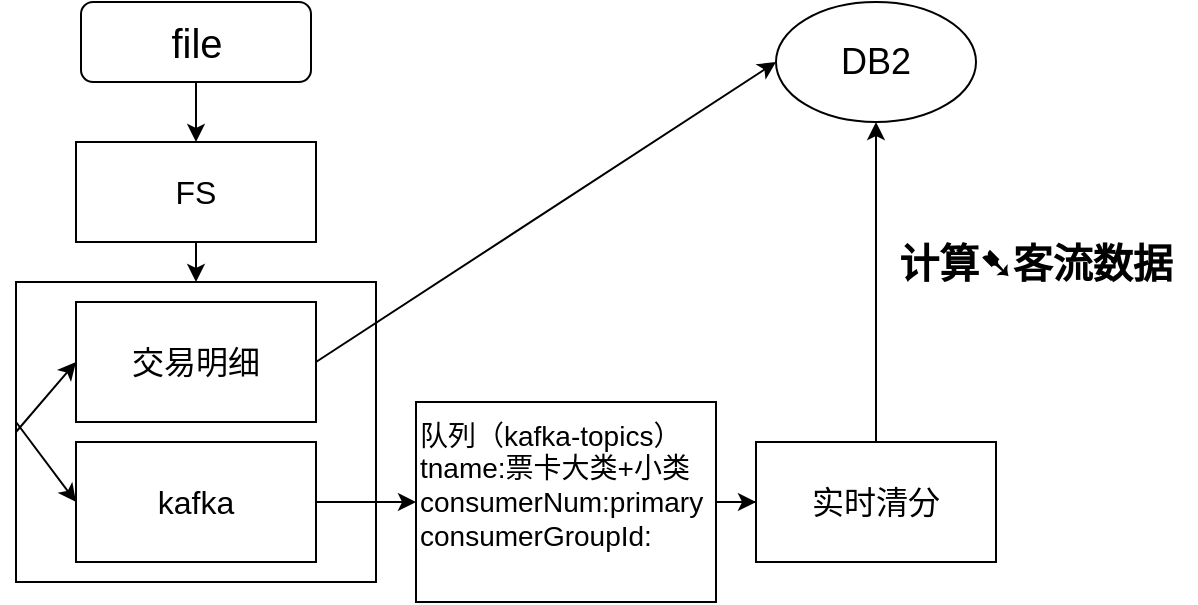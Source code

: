 <mxfile version="13.7.3" type="github"><diagram id="iS3BoglDQVZnNDeGjJ8N" name="Page-1"><mxGraphModel dx="1117" dy="1839" grid="1" gridSize="10" guides="1" tooltips="1" connect="1" arrows="1" fold="1" page="1" pageScale="1" pageWidth="827" pageHeight="1169" math="0" shadow="0"><root><mxCell id="0"/><mxCell id="1" parent="0"/><mxCell id="N86wUn1-n-B3mMmjWd5P-5" value="" style="rounded=0;whiteSpace=wrap;html=1;" vertex="1" parent="1"><mxGeometry x="180" y="-960" width="180" height="150" as="geometry"/></mxCell><mxCell id="N86wUn1-n-B3mMmjWd5P-7" value="" style="edgeStyle=orthogonalEdgeStyle;rounded=0;orthogonalLoop=1;jettySize=auto;html=1;" edge="1" parent="1" source="N86wUn1-n-B3mMmjWd5P-2" target="N86wUn1-n-B3mMmjWd5P-6"><mxGeometry relative="1" as="geometry"/></mxCell><mxCell id="N86wUn1-n-B3mMmjWd5P-2" value="&lt;font style=&quot;font-size: 20px&quot;&gt;file&lt;/font&gt;" style="rounded=1;whiteSpace=wrap;html=1;" vertex="1" parent="1"><mxGeometry x="212.5" y="-1100" width="115" height="40" as="geometry"/></mxCell><mxCell id="N86wUn1-n-B3mMmjWd5P-3" value="&lt;font style=&quot;font-size: 16px&quot;&gt;交易明细&lt;/font&gt;" style="rounded=0;whiteSpace=wrap;html=1;" vertex="1" parent="1"><mxGeometry x="210" y="-950" width="120" height="60" as="geometry"/></mxCell><mxCell id="N86wUn1-n-B3mMmjWd5P-4" value="&lt;font style=&quot;font-size: 16px&quot;&gt;kafka&lt;/font&gt;" style="rounded=0;whiteSpace=wrap;html=1;" vertex="1" parent="1"><mxGeometry x="210" y="-880" width="120" height="60" as="geometry"/></mxCell><mxCell id="N86wUn1-n-B3mMmjWd5P-6" value="&lt;font style=&quot;font-size: 16px&quot;&gt;FS&lt;/font&gt;" style="rounded=0;whiteSpace=wrap;html=1;" vertex="1" parent="1"><mxGeometry x="210" y="-1030" width="120" height="50" as="geometry"/></mxCell><mxCell id="N86wUn1-n-B3mMmjWd5P-11" value="" style="endArrow=classic;html=1;exitX=1;exitY=0.5;exitDx=0;exitDy=0;entryX=0;entryY=0.5;entryDx=0;entryDy=0;" edge="1" parent="1" source="N86wUn1-n-B3mMmjWd5P-3" target="N86wUn1-n-B3mMmjWd5P-12"><mxGeometry width="50" height="50" relative="1" as="geometry"><mxPoint x="450" y="-930" as="sourcePoint"/><mxPoint x="480" y="-970" as="targetPoint"/></mxGeometry></mxCell><mxCell id="N86wUn1-n-B3mMmjWd5P-12" value="&lt;font style=&quot;font-size: 18px&quot;&gt;DB2&lt;/font&gt;" style="ellipse;whiteSpace=wrap;html=1;" vertex="1" parent="1"><mxGeometry x="560" y="-1100" width="100" height="60" as="geometry"/></mxCell><mxCell id="N86wUn1-n-B3mMmjWd5P-21" value="" style="edgeStyle=orthogonalEdgeStyle;rounded=0;orthogonalLoop=1;jettySize=auto;html=1;" edge="1" parent="1" source="N86wUn1-n-B3mMmjWd5P-14" target="N86wUn1-n-B3mMmjWd5P-19"><mxGeometry relative="1" as="geometry"/></mxCell><mxCell id="N86wUn1-n-B3mMmjWd5P-14" value="&lt;font style=&quot;font-size: 14px&quot;&gt;队列（kafka-topics）&lt;br&gt;tname:票卡大类+小类&lt;br&gt;consumerNum:primary&lt;br&gt;consumerGroupId:&lt;br&gt;&lt;br&gt;&lt;/font&gt;" style="rounded=0;whiteSpace=wrap;html=1;align=left;" vertex="1" parent="1"><mxGeometry x="380" y="-900" width="150" height="100" as="geometry"/></mxCell><mxCell id="N86wUn1-n-B3mMmjWd5P-17" value="" style="endArrow=classic;html=1;exitX=1;exitY=0.5;exitDx=0;exitDy=0;entryX=0;entryY=0.5;entryDx=0;entryDy=0;" edge="1" parent="1" source="N86wUn1-n-B3mMmjWd5P-4" target="N86wUn1-n-B3mMmjWd5P-14"><mxGeometry width="50" height="50" relative="1" as="geometry"><mxPoint x="400" y="-700" as="sourcePoint"/><mxPoint x="450" y="-750" as="targetPoint"/></mxGeometry></mxCell><mxCell id="N86wUn1-n-B3mMmjWd5P-22" value="" style="edgeStyle=orthogonalEdgeStyle;rounded=0;orthogonalLoop=1;jettySize=auto;html=1;" edge="1" parent="1" source="N86wUn1-n-B3mMmjWd5P-19" target="N86wUn1-n-B3mMmjWd5P-12"><mxGeometry relative="1" as="geometry"/></mxCell><mxCell id="N86wUn1-n-B3mMmjWd5P-19" value="&lt;span style=&quot;font-size: 16px&quot;&gt;实时清分&lt;/span&gt;" style="rounded=0;whiteSpace=wrap;html=1;" vertex="1" parent="1"><mxGeometry x="550" y="-880" width="120" height="60" as="geometry"/></mxCell><mxCell id="N86wUn1-n-B3mMmjWd5P-23" value="&lt;font style=&quot;font-size: 20px&quot;&gt;&lt;b&gt;计算➷客流数据&lt;/b&gt;&lt;/font&gt;" style="text;html=1;strokeColor=none;fillColor=none;align=center;verticalAlign=middle;whiteSpace=wrap;rounded=0;" vertex="1" parent="1"><mxGeometry x="610" y="-980" width="160" height="20" as="geometry"/></mxCell><mxCell id="N86wUn1-n-B3mMmjWd5P-25" value="" style="endArrow=classic;html=1;exitX=0.5;exitY=1;exitDx=0;exitDy=0;entryX=0.5;entryY=0;entryDx=0;entryDy=0;" edge="1" parent="1" source="N86wUn1-n-B3mMmjWd5P-6" target="N86wUn1-n-B3mMmjWd5P-5"><mxGeometry width="50" height="50" relative="1" as="geometry"><mxPoint x="120" y="-1000" as="sourcePoint"/><mxPoint x="170" y="-1050" as="targetPoint"/></mxGeometry></mxCell><mxCell id="N86wUn1-n-B3mMmjWd5P-29" value="" style="endArrow=classic;html=1;entryX=0;entryY=0.5;entryDx=0;entryDy=0;exitX=0;exitY=0.5;exitDx=0;exitDy=0;" edge="1" parent="1" source="N86wUn1-n-B3mMmjWd5P-5" target="N86wUn1-n-B3mMmjWd5P-3"><mxGeometry width="50" height="50" relative="1" as="geometry"><mxPoint x="80" y="-860" as="sourcePoint"/><mxPoint x="130" y="-910" as="targetPoint"/></mxGeometry></mxCell><mxCell id="N86wUn1-n-B3mMmjWd5P-30" value="" style="endArrow=classic;html=1;entryX=0;entryY=0.5;entryDx=0;entryDy=0;" edge="1" parent="1" target="N86wUn1-n-B3mMmjWd5P-4"><mxGeometry width="50" height="50" relative="1" as="geometry"><mxPoint x="180" y="-890" as="sourcePoint"/><mxPoint x="170" y="-790" as="targetPoint"/></mxGeometry></mxCell></root></mxGraphModel></diagram></mxfile>